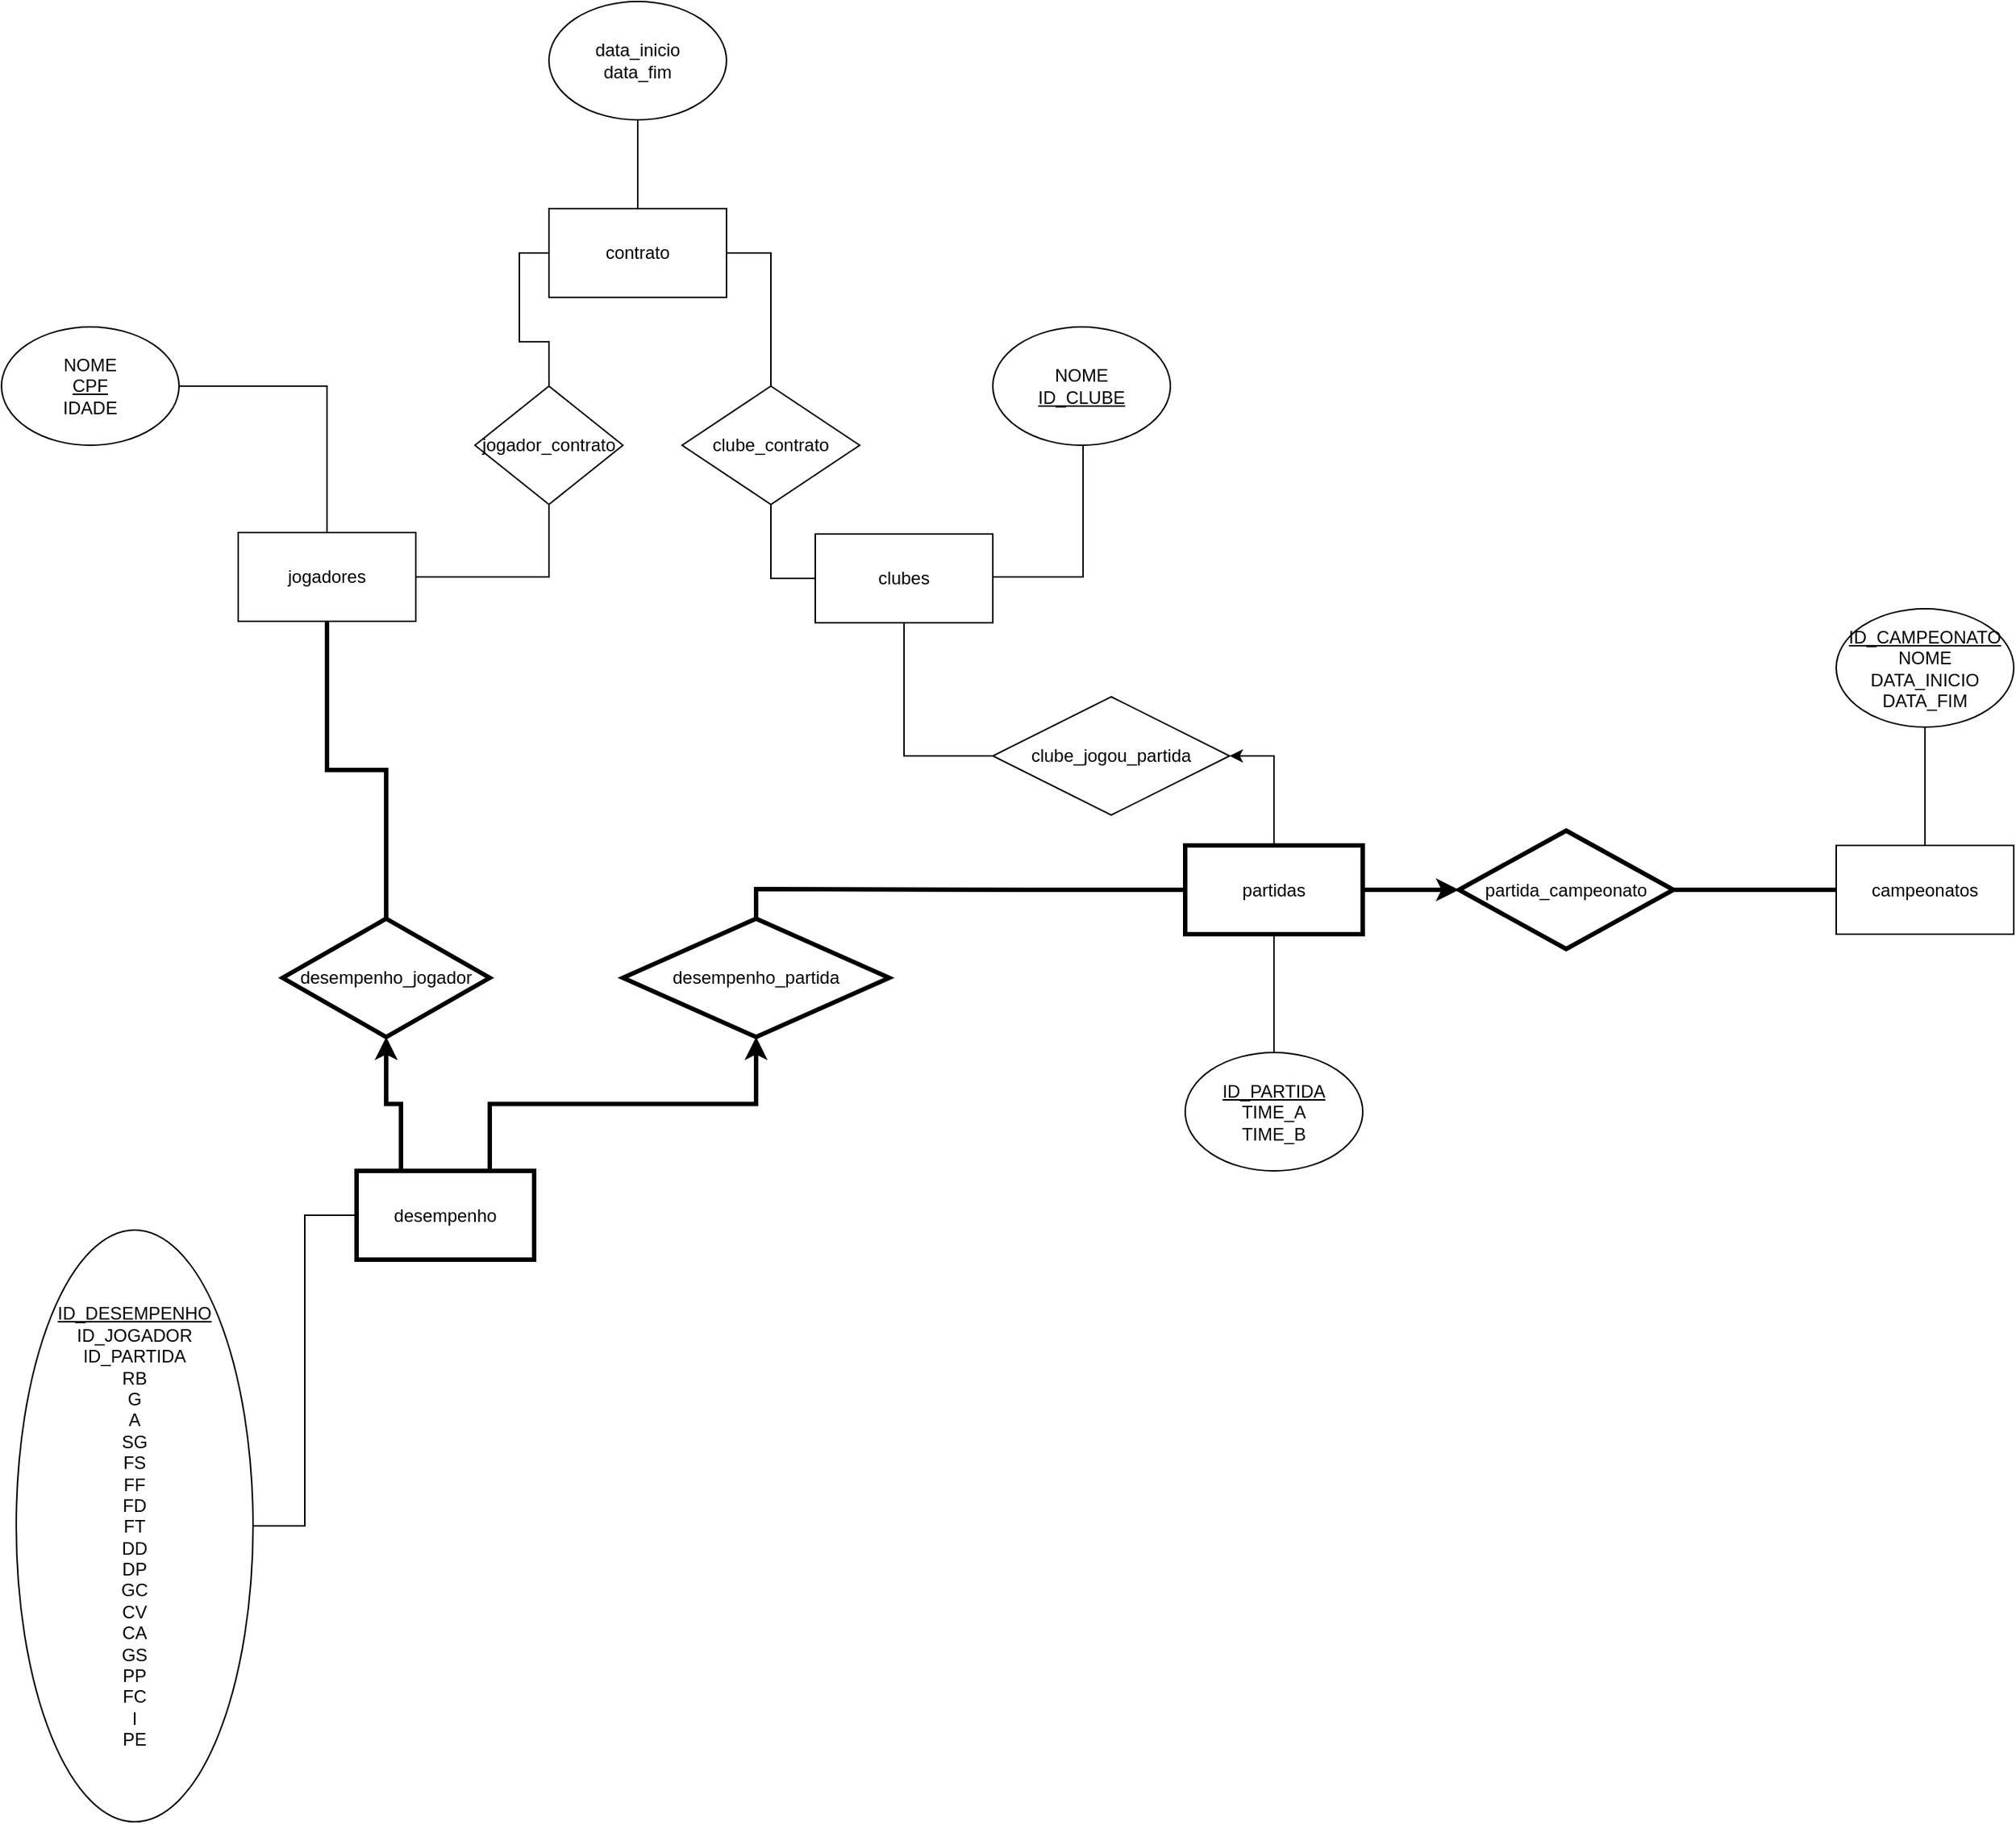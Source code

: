 <mxfile version="12.1.1" pages="1"><diagram id="XsU4pBZW9QG_HSulfMet" name="Page-1"><mxGraphModel dx="1673" dy="876" grid="1" gridSize="10" guides="1" tooltips="1" connect="1" arrows="1" fold="1" page="1" pageScale="1" pageWidth="827" pageHeight="1169" math="0" shadow="0"><root><mxCell id="0"/><mxCell id="1" parent="0"/><mxCell id="nTDWcmaN_S3zaJGJvd9y-1" style="edgeStyle=orthogonalEdgeStyle;rounded=0;orthogonalLoop=1;jettySize=auto;html=1;exitX=0.5;exitY=1;exitDx=0;exitDy=0;entryX=0.5;entryY=0;entryDx=0;entryDy=0;endArrow=none;endFill=0;strokeWidth=3;" edge="1" parent="1" source="nTDWcmaN_S3zaJGJvd9y-2" target="nTDWcmaN_S3zaJGJvd9y-33"><mxGeometry relative="1" as="geometry"/></mxCell><mxCell id="nTDWcmaN_S3zaJGJvd9y-2" value="jogadores" style="rounded=0;whiteSpace=wrap;html=1;" vertex="1" parent="1"><mxGeometry x="310" y="609" width="120" height="60" as="geometry"/></mxCell><mxCell id="nTDWcmaN_S3zaJGJvd9y-3" style="edgeStyle=orthogonalEdgeStyle;rounded=0;orthogonalLoop=1;jettySize=auto;html=1;entryX=0.5;entryY=1;entryDx=0;entryDy=0;endArrow=none;endFill=0;strokeWidth=1;" edge="1" parent="1" source="nTDWcmaN_S3zaJGJvd9y-4" target="nTDWcmaN_S3zaJGJvd9y-20"><mxGeometry relative="1" as="geometry"><Array as="points"><mxPoint x="881" y="639"/></Array></mxGeometry></mxCell><mxCell id="nTDWcmaN_S3zaJGJvd9y-4" value="clubes" style="rounded=0;whiteSpace=wrap;html=1;" vertex="1" parent="1"><mxGeometry x="700" y="610" width="120" height="60" as="geometry"/></mxCell><mxCell id="nTDWcmaN_S3zaJGJvd9y-5" value="" style="edgeStyle=orthogonalEdgeStyle;rounded=0;orthogonalLoop=1;jettySize=auto;html=1;endArrow=classic;endFill=1;strokeWidth=3;" edge="1" parent="1" source="nTDWcmaN_S3zaJGJvd9y-9" target="nTDWcmaN_S3zaJGJvd9y-15"><mxGeometry relative="1" as="geometry"/></mxCell><mxCell id="nTDWcmaN_S3zaJGJvd9y-6" style="edgeStyle=orthogonalEdgeStyle;rounded=0;orthogonalLoop=1;jettySize=auto;html=1;entryX=0.5;entryY=0;entryDx=0;entryDy=0;endArrow=none;endFill=0;strokeWidth=1;" edge="1" parent="1" source="nTDWcmaN_S3zaJGJvd9y-9" target="nTDWcmaN_S3zaJGJvd9y-23"><mxGeometry relative="1" as="geometry"/></mxCell><mxCell id="nTDWcmaN_S3zaJGJvd9y-7" style="edgeStyle=orthogonalEdgeStyle;rounded=0;orthogonalLoop=1;jettySize=auto;html=1;exitX=0;exitY=0.5;exitDx=0;exitDy=0;entryX=0.5;entryY=0;entryDx=0;entryDy=0;endArrow=none;endFill=0;strokeWidth=3;" edge="1" parent="1" source="nTDWcmaN_S3zaJGJvd9y-9" target="nTDWcmaN_S3zaJGJvd9y-34"><mxGeometry relative="1" as="geometry"/></mxCell><mxCell id="nTDWcmaN_S3zaJGJvd9y-8" style="edgeStyle=orthogonalEdgeStyle;rounded=0;orthogonalLoop=1;jettySize=auto;html=1;exitX=0.5;exitY=0;exitDx=0;exitDy=0;entryX=1;entryY=0.5;entryDx=0;entryDy=0;endArrow=classic;endFill=1;strokeWidth=1;" edge="1" parent="1" source="nTDWcmaN_S3zaJGJvd9y-9" target="nTDWcmaN_S3zaJGJvd9y-36"><mxGeometry relative="1" as="geometry"/></mxCell><mxCell id="nTDWcmaN_S3zaJGJvd9y-9" value="partidas" style="rounded=0;whiteSpace=wrap;html=1;strokeWidth=3;" vertex="1" parent="1"><mxGeometry x="950" y="820.5" width="120" height="60" as="geometry"/></mxCell><mxCell id="nTDWcmaN_S3zaJGJvd9y-10" value="campeonatos" style="rounded=0;whiteSpace=wrap;html=1;" vertex="1" parent="1"><mxGeometry x="1390" y="820.5" width="120" height="60" as="geometry"/></mxCell><mxCell id="nTDWcmaN_S3zaJGJvd9y-11" style="edgeStyle=orthogonalEdgeStyle;rounded=0;orthogonalLoop=1;jettySize=auto;html=1;exitX=0.75;exitY=0;exitDx=0;exitDy=0;entryX=0.5;entryY=1;entryDx=0;entryDy=0;endArrow=classic;endFill=1;strokeWidth=3;" edge="1" parent="1" source="nTDWcmaN_S3zaJGJvd9y-13" target="nTDWcmaN_S3zaJGJvd9y-34"><mxGeometry relative="1" as="geometry"/></mxCell><mxCell id="nTDWcmaN_S3zaJGJvd9y-12" style="edgeStyle=orthogonalEdgeStyle;rounded=0;orthogonalLoop=1;jettySize=auto;html=1;exitX=0.25;exitY=0;exitDx=0;exitDy=0;entryX=0.5;entryY=1;entryDx=0;entryDy=0;endArrow=classic;endFill=1;strokeWidth=3;" edge="1" parent="1" source="nTDWcmaN_S3zaJGJvd9y-13" target="nTDWcmaN_S3zaJGJvd9y-33"><mxGeometry relative="1" as="geometry"/></mxCell><mxCell id="nTDWcmaN_S3zaJGJvd9y-13" value="desempenho" style="rounded=0;whiteSpace=wrap;html=1;strokeWidth=3;" vertex="1" parent="1"><mxGeometry x="390" y="1040.5" width="120" height="60" as="geometry"/></mxCell><mxCell id="nTDWcmaN_S3zaJGJvd9y-14" value="" style="edgeStyle=orthogonalEdgeStyle;rounded=0;orthogonalLoop=1;jettySize=auto;html=1;endArrow=none;endFill=0;strokeWidth=3;" edge="1" parent="1" source="nTDWcmaN_S3zaJGJvd9y-15" target="nTDWcmaN_S3zaJGJvd9y-10"><mxGeometry relative="1" as="geometry"/></mxCell><mxCell id="nTDWcmaN_S3zaJGJvd9y-15" value="partida_campeonato" style="rhombus;whiteSpace=wrap;html=1;strokeWidth=3;" vertex="1" parent="1"><mxGeometry x="1135" y="810.5" width="145" height="80" as="geometry"/></mxCell><mxCell id="nTDWcmaN_S3zaJGJvd9y-16" style="edgeStyle=orthogonalEdgeStyle;rounded=0;orthogonalLoop=1;jettySize=auto;html=1;entryX=0.5;entryY=0;entryDx=0;entryDy=0;endArrow=none;endFill=0;strokeWidth=1;exitX=1;exitY=0.5;exitDx=0;exitDy=0;" edge="1" parent="1" source="nTDWcmaN_S3zaJGJvd9y-19" target="nTDWcmaN_S3zaJGJvd9y-2"><mxGeometry relative="1" as="geometry"><mxPoint x="270.0" y="410.294" as="sourcePoint"/></mxGeometry></mxCell><mxCell id="nTDWcmaN_S3zaJGJvd9y-17" style="edgeStyle=orthogonalEdgeStyle;rounded=0;orthogonalLoop=1;jettySize=auto;html=1;endArrow=none;endFill=0;strokeWidth=1;" edge="1" parent="1" source="nTDWcmaN_S3zaJGJvd9y-18" target="nTDWcmaN_S3zaJGJvd9y-13"><mxGeometry relative="1" as="geometry"/></mxCell><mxCell id="nTDWcmaN_S3zaJGJvd9y-18" value="&lt;u&gt;ID_DESEMPENHO&lt;br&gt;&lt;/u&gt;ID_JOGADOR&lt;br&gt;ID_PARTIDA&lt;br&gt;RB&lt;br&gt;G&lt;br&gt;A&lt;br&gt;SG&lt;br&gt;FS&lt;br&gt;FF&lt;br&gt;FD&lt;br&gt;FT&lt;br&gt;DD&lt;br&gt;DP&lt;br&gt;GC&lt;br&gt;CV&lt;br&gt;CA&lt;br&gt;GS&lt;br&gt;PP&lt;br&gt;FC&lt;br&gt;I&lt;br&gt;PE" style="ellipse;whiteSpace=wrap;html=1;" vertex="1" parent="1"><mxGeometry x="160" y="1080.5" width="160" height="400" as="geometry"/></mxCell><mxCell id="nTDWcmaN_S3zaJGJvd9y-19" value="NOME&lt;br&gt;&lt;u&gt;CPF&lt;/u&gt;&lt;br&gt;IDADE" style="ellipse;whiteSpace=wrap;html=1;" vertex="1" parent="1"><mxGeometry x="150" y="470" width="120" height="80" as="geometry"/></mxCell><mxCell id="nTDWcmaN_S3zaJGJvd9y-20" value="NOME&lt;br&gt;&lt;u&gt;ID_CLUBE&lt;/u&gt;" style="ellipse;whiteSpace=wrap;html=1;" vertex="1" parent="1"><mxGeometry x="820" y="470" width="120" height="80" as="geometry"/></mxCell><mxCell id="nTDWcmaN_S3zaJGJvd9y-21" style="edgeStyle=orthogonalEdgeStyle;rounded=0;orthogonalLoop=1;jettySize=auto;html=1;entryX=0.5;entryY=0;entryDx=0;entryDy=0;endArrow=none;endFill=0;strokeWidth=1;" edge="1" parent="1" source="nTDWcmaN_S3zaJGJvd9y-22" target="nTDWcmaN_S3zaJGJvd9y-10"><mxGeometry relative="1" as="geometry"/></mxCell><mxCell id="nTDWcmaN_S3zaJGJvd9y-22" value="&lt;u&gt;ID_CAMPEONATO&lt;/u&gt;&lt;br&gt;NOME&lt;br&gt;DATA_INICIO&lt;br&gt;DATA_FIM" style="ellipse;whiteSpace=wrap;html=1;strokeWidth=1;" vertex="1" parent="1"><mxGeometry x="1390" y="660.5" width="120" height="80" as="geometry"/></mxCell><mxCell id="nTDWcmaN_S3zaJGJvd9y-23" value="&lt;u&gt;ID_PARTIDA&lt;/u&gt;&lt;br&gt;TIME_A&lt;br&gt;TIME_B" style="ellipse;whiteSpace=wrap;html=1;strokeWidth=1;" vertex="1" parent="1"><mxGeometry x="950" y="960.5" width="120" height="80" as="geometry"/></mxCell><mxCell id="nTDWcmaN_S3zaJGJvd9y-24" value="" style="edgeStyle=orthogonalEdgeStyle;rounded=0;orthogonalLoop=1;jettySize=auto;html=1;endArrow=none;endFill=0;entryX=0.5;entryY=0;entryDx=0;entryDy=0;" edge="1" parent="1" source="nTDWcmaN_S3zaJGJvd9y-25" target="nTDWcmaN_S3zaJGJvd9y-28"><mxGeometry relative="1" as="geometry"><mxPoint x="580" y="380.0" as="targetPoint"/></mxGeometry></mxCell><mxCell id="nTDWcmaN_S3zaJGJvd9y-25" value="data_inicio&lt;br&gt;data_fim" style="ellipse;whiteSpace=wrap;html=1;" vertex="1" parent="1"><mxGeometry x="520" y="250" width="120" height="80" as="geometry"/></mxCell><mxCell id="nTDWcmaN_S3zaJGJvd9y-26" style="edgeStyle=orthogonalEdgeStyle;rounded=0;orthogonalLoop=1;jettySize=auto;html=1;exitX=1;exitY=0.5;exitDx=0;exitDy=0;entryX=0.5;entryY=0;entryDx=0;entryDy=0;endArrow=none;endFill=0;" edge="1" parent="1" source="nTDWcmaN_S3zaJGJvd9y-28" target="nTDWcmaN_S3zaJGJvd9y-32"><mxGeometry relative="1" as="geometry"/></mxCell><mxCell id="nTDWcmaN_S3zaJGJvd9y-27" style="edgeStyle=orthogonalEdgeStyle;rounded=0;orthogonalLoop=1;jettySize=auto;html=1;exitX=0;exitY=0.5;exitDx=0;exitDy=0;entryX=0.5;entryY=0;entryDx=0;entryDy=0;endArrow=none;endFill=0;" edge="1" parent="1" source="nTDWcmaN_S3zaJGJvd9y-28" target="nTDWcmaN_S3zaJGJvd9y-30"><mxGeometry relative="1" as="geometry"/></mxCell><mxCell id="nTDWcmaN_S3zaJGJvd9y-28" value="contrato" style="rounded=0;whiteSpace=wrap;html=1;" vertex="1" parent="1"><mxGeometry x="520" y="390" width="120" height="60" as="geometry"/></mxCell><mxCell id="nTDWcmaN_S3zaJGJvd9y-29" style="edgeStyle=orthogonalEdgeStyle;rounded=0;orthogonalLoop=1;jettySize=auto;html=1;exitX=0.5;exitY=1;exitDx=0;exitDy=0;entryX=1;entryY=0.5;entryDx=0;entryDy=0;endArrow=none;endFill=0;" edge="1" parent="1" source="nTDWcmaN_S3zaJGJvd9y-30" target="nTDWcmaN_S3zaJGJvd9y-2"><mxGeometry relative="1" as="geometry"/></mxCell><mxCell id="nTDWcmaN_S3zaJGJvd9y-30" value="jogador_contrato" style="rhombus;whiteSpace=wrap;html=1;" vertex="1" parent="1"><mxGeometry x="470" y="510" width="100" height="80" as="geometry"/></mxCell><mxCell id="nTDWcmaN_S3zaJGJvd9y-31" style="edgeStyle=orthogonalEdgeStyle;rounded=0;orthogonalLoop=1;jettySize=auto;html=1;exitX=0.5;exitY=1;exitDx=0;exitDy=0;entryX=0;entryY=0.5;entryDx=0;entryDy=0;endArrow=none;endFill=0;" edge="1" parent="1" source="nTDWcmaN_S3zaJGJvd9y-32" target="nTDWcmaN_S3zaJGJvd9y-4"><mxGeometry relative="1" as="geometry"/></mxCell><mxCell id="nTDWcmaN_S3zaJGJvd9y-32" value="clube_contrato" style="rhombus;whiteSpace=wrap;html=1;" vertex="1" parent="1"><mxGeometry x="610" y="510" width="120" height="80" as="geometry"/></mxCell><mxCell id="nTDWcmaN_S3zaJGJvd9y-33" value="desempenho_jogador" style="rhombus;whiteSpace=wrap;html=1;strokeWidth=3;" vertex="1" parent="1"><mxGeometry x="340" y="870" width="140" height="80" as="geometry"/></mxCell><mxCell id="nTDWcmaN_S3zaJGJvd9y-34" value="desempenho_partida" style="rhombus;whiteSpace=wrap;html=1;strokeWidth=3;" vertex="1" parent="1"><mxGeometry x="570" y="870" width="180" height="80" as="geometry"/></mxCell><mxCell id="nTDWcmaN_S3zaJGJvd9y-35" style="edgeStyle=orthogonalEdgeStyle;rounded=0;orthogonalLoop=1;jettySize=auto;html=1;exitX=0;exitY=0.5;exitDx=0;exitDy=0;entryX=0.5;entryY=1;entryDx=0;entryDy=0;endArrow=none;endFill=0;strokeWidth=1;" edge="1" parent="1" source="nTDWcmaN_S3zaJGJvd9y-36" target="nTDWcmaN_S3zaJGJvd9y-4"><mxGeometry relative="1" as="geometry"/></mxCell><mxCell id="nTDWcmaN_S3zaJGJvd9y-36" value="clube_jogou_partida" style="rhombus;whiteSpace=wrap;html=1;strokeWidth=1;" vertex="1" parent="1"><mxGeometry x="820" y="720" width="160" height="80" as="geometry"/></mxCell></root></mxGraphModel></diagram></mxfile>